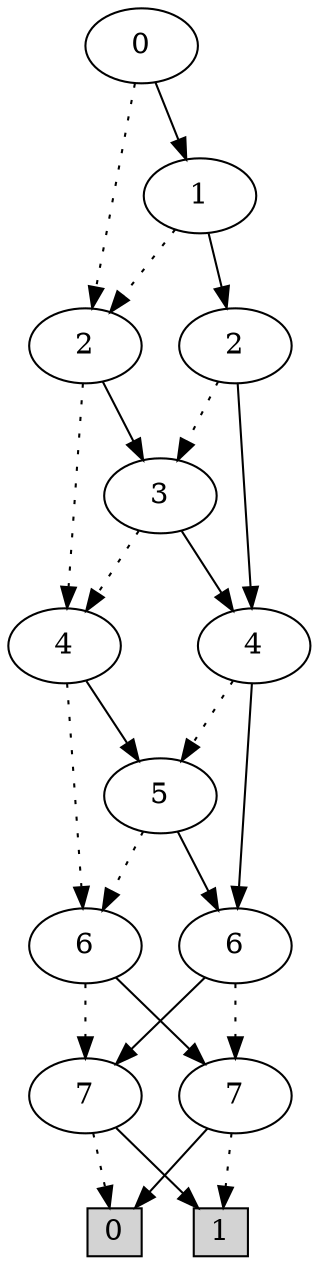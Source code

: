 digraph G {
0 [shape=box, label="0", style=filled, shape=box, height=0.3, width=0.3];
1 [shape=box, label="1", style=filled, shape=box, height=0.3, width=0.3];
75 [label="0"];
75 -> 72 [style=dotted];
75 -> 74 [style=filled];
72 [label="2"];
72 -> 69 [style=dotted];
72 -> 71 [style=filled];
69 [label="4"];
69 -> 66 [style=dotted];
69 -> 68 [style=filled];
66 [label="6"];
66 -> 16 [style=dotted];
66 -> 17 [style=filled];
16 [label="7"];
16 -> 0 [style=dotted];
16 -> 1 [style=filled];
17 [label="7"];
17 -> 1 [style=dotted];
17 -> 0 [style=filled];
68 [label="5"];
68 -> 66 [style=dotted];
68 -> 67 [style=filled];
67 [label="6"];
67 -> 17 [style=dotted];
67 -> 16 [style=filled];
71 [label="3"];
71 -> 69 [style=dotted];
71 -> 70 [style=filled];
70 [label="4"];
70 -> 68 [style=dotted];
70 -> 67 [style=filled];
74 [label="1"];
74 -> 72 [style=dotted];
74 -> 73 [style=filled];
73 [label="2"];
73 -> 71 [style=dotted];
73 -> 70 [style=filled];
}
